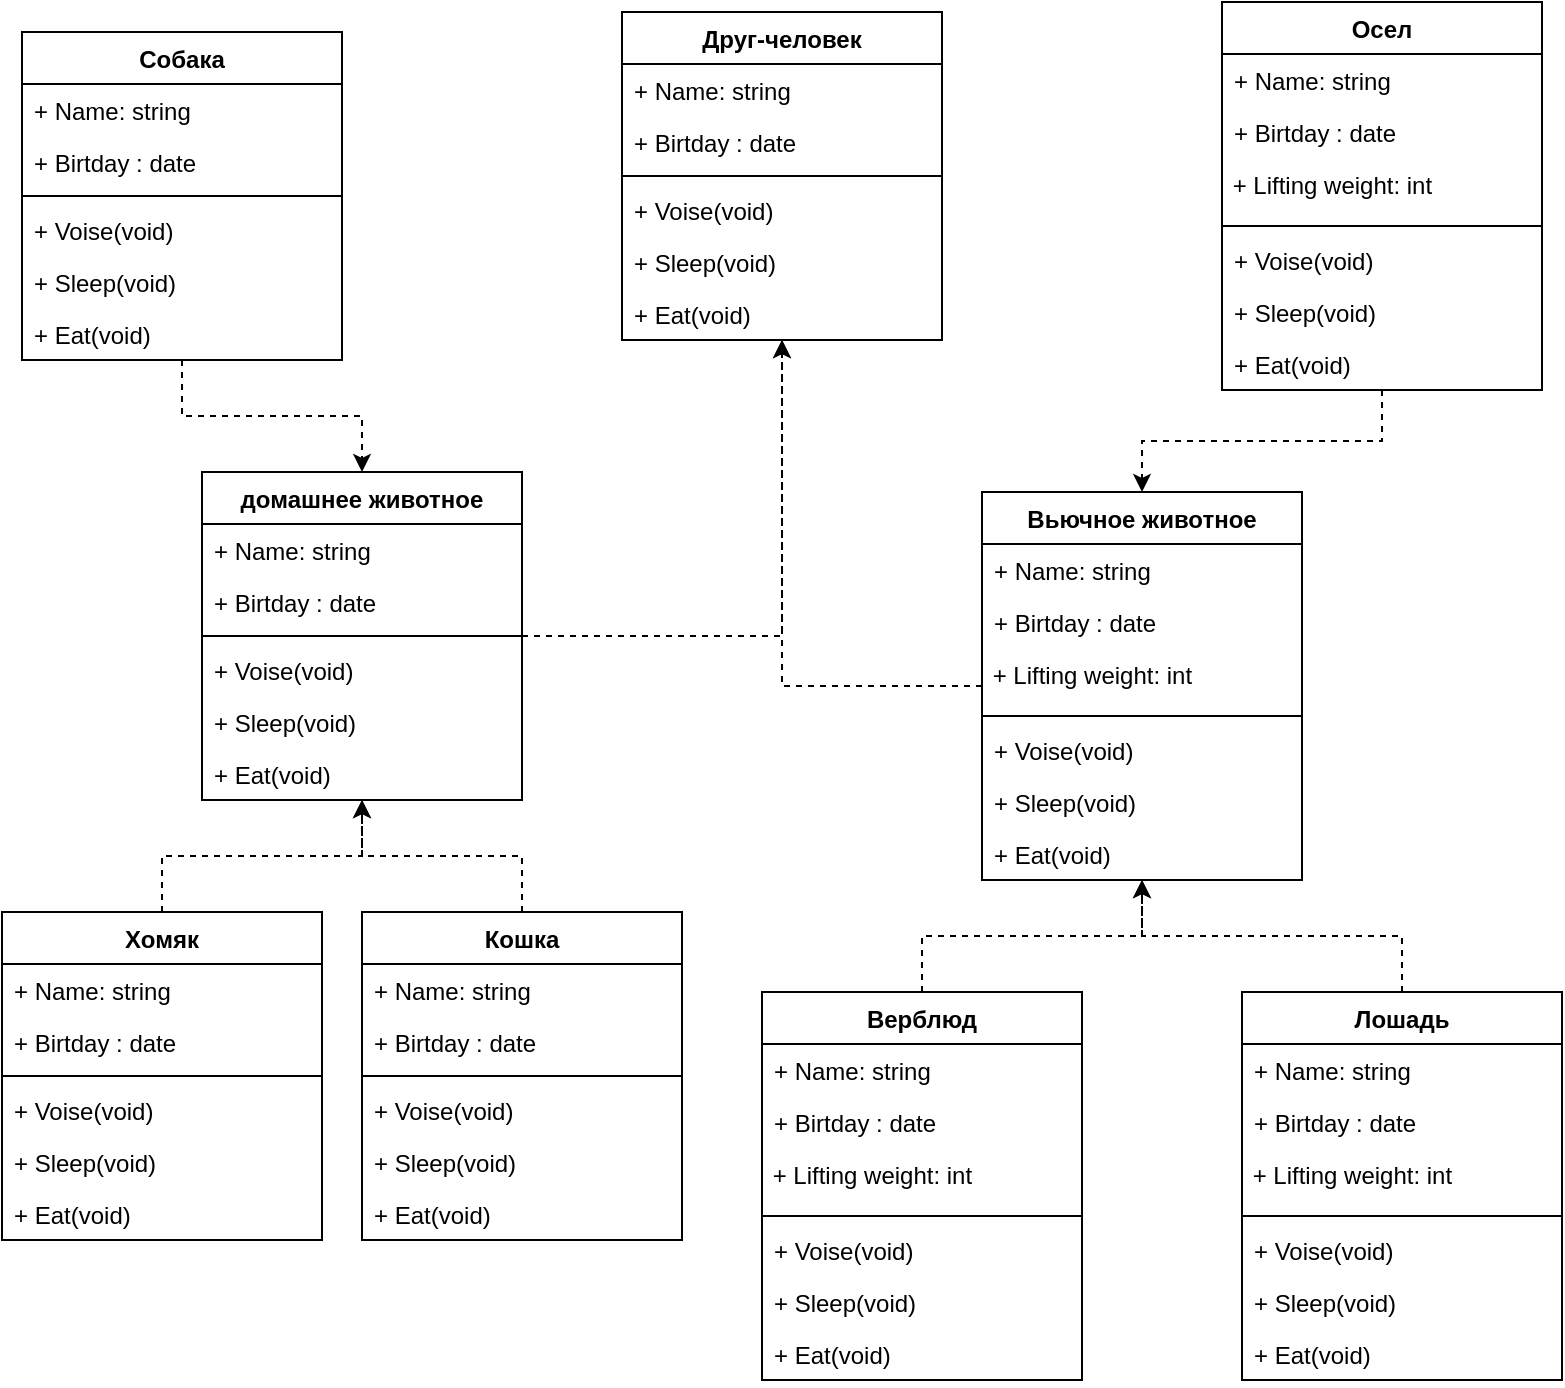 <mxfile version="19.0.3" type="device"><diagram id="R2lEEEUBdFMjLlhIrx00" name="Page-1"><mxGraphModel dx="1422" dy="897" grid="1" gridSize="10" guides="1" tooltips="1" connect="1" arrows="1" fold="1" page="1" pageScale="1" pageWidth="850" pageHeight="1100" math="0" shadow="0" extFonts="Permanent Marker^https://fonts.googleapis.com/css?family=Permanent+Marker"><root><mxCell id="0"/><mxCell id="1" parent="0"/><mxCell id="GSxFg-PIzHMh7uF5a8ec-13" value="Друг-человек" style="swimlane;fontStyle=1;align=center;verticalAlign=top;childLayout=stackLayout;horizontal=1;startSize=26;horizontalStack=0;resizeParent=1;resizeParentMax=0;resizeLast=0;collapsible=1;marginBottom=0;" parent="1" vertex="1"><mxGeometry x="330" y="30" width="160" height="164" as="geometry"/></mxCell><mxCell id="GSxFg-PIzHMh7uF5a8ec-17" value="+ Name: string" style="text;strokeColor=none;fillColor=none;align=left;verticalAlign=top;spacingLeft=4;spacingRight=4;overflow=hidden;rotatable=0;points=[[0,0.5],[1,0.5]];portConstraint=eastwest;" parent="GSxFg-PIzHMh7uF5a8ec-13" vertex="1"><mxGeometry y="26" width="160" height="26" as="geometry"/></mxCell><mxCell id="GSxFg-PIzHMh7uF5a8ec-18" value="+ Birtday : date" style="text;strokeColor=none;fillColor=none;align=left;verticalAlign=top;spacingLeft=4;spacingRight=4;overflow=hidden;rotatable=0;points=[[0,0.5],[1,0.5]];portConstraint=eastwest;" parent="GSxFg-PIzHMh7uF5a8ec-13" vertex="1"><mxGeometry y="52" width="160" height="26" as="geometry"/></mxCell><mxCell id="GSxFg-PIzHMh7uF5a8ec-15" value="" style="line;strokeWidth=1;fillColor=none;align=left;verticalAlign=middle;spacingTop=-1;spacingLeft=3;spacingRight=3;rotatable=0;labelPosition=right;points=[];portConstraint=eastwest;" parent="GSxFg-PIzHMh7uF5a8ec-13" vertex="1"><mxGeometry y="78" width="160" height="8" as="geometry"/></mxCell><mxCell id="GSxFg-PIzHMh7uF5a8ec-16" value="+ Voise(void)" style="text;strokeColor=none;fillColor=none;align=left;verticalAlign=top;spacingLeft=4;spacingRight=4;overflow=hidden;rotatable=0;points=[[0,0.5],[1,0.5]];portConstraint=eastwest;" parent="GSxFg-PIzHMh7uF5a8ec-13" vertex="1"><mxGeometry y="86" width="160" height="26" as="geometry"/></mxCell><mxCell id="GSxFg-PIzHMh7uF5a8ec-25" value="+ Sleep(void)" style="text;strokeColor=none;fillColor=none;align=left;verticalAlign=top;spacingLeft=4;spacingRight=4;overflow=hidden;rotatable=0;points=[[0,0.5],[1,0.5]];portConstraint=eastwest;" parent="GSxFg-PIzHMh7uF5a8ec-13" vertex="1"><mxGeometry y="112" width="160" height="26" as="geometry"/></mxCell><mxCell id="GSxFg-PIzHMh7uF5a8ec-24" value="+ Eat(void)" style="text;strokeColor=none;fillColor=none;align=left;verticalAlign=top;spacingLeft=4;spacingRight=4;overflow=hidden;rotatable=0;points=[[0,0.5],[1,0.5]];portConstraint=eastwest;" parent="GSxFg-PIzHMh7uF5a8ec-13" vertex="1"><mxGeometry y="138" width="160" height="26" as="geometry"/></mxCell><mxCell id="oMqRtHr2-zKsU379eCdc-5" style="edgeStyle=orthogonalEdgeStyle;rounded=0;orthogonalLoop=1;jettySize=auto;html=1;dashed=1;fontSize=11;endArrow=classic;endFill=1;" edge="1" parent="1" source="GSxFg-PIzHMh7uF5a8ec-27" target="GSxFg-PIzHMh7uF5a8ec-13"><mxGeometry relative="1" as="geometry"/></mxCell><mxCell id="GSxFg-PIzHMh7uF5a8ec-27" value="домашнее животное" style="swimlane;fontStyle=1;align=center;verticalAlign=top;childLayout=stackLayout;horizontal=1;startSize=26;horizontalStack=0;resizeParent=1;resizeParentMax=0;resizeLast=0;collapsible=1;marginBottom=0;" parent="1" vertex="1"><mxGeometry x="120" y="260" width="160" height="164" as="geometry"/></mxCell><mxCell id="GSxFg-PIzHMh7uF5a8ec-28" value="+ Name: string" style="text;strokeColor=none;fillColor=none;align=left;verticalAlign=top;spacingLeft=4;spacingRight=4;overflow=hidden;rotatable=0;points=[[0,0.5],[1,0.5]];portConstraint=eastwest;" parent="GSxFg-PIzHMh7uF5a8ec-27" vertex="1"><mxGeometry y="26" width="160" height="26" as="geometry"/></mxCell><mxCell id="GSxFg-PIzHMh7uF5a8ec-29" value="+ Birtday : date" style="text;strokeColor=none;fillColor=none;align=left;verticalAlign=top;spacingLeft=4;spacingRight=4;overflow=hidden;rotatable=0;points=[[0,0.5],[1,0.5]];portConstraint=eastwest;" parent="GSxFg-PIzHMh7uF5a8ec-27" vertex="1"><mxGeometry y="52" width="160" height="26" as="geometry"/></mxCell><mxCell id="GSxFg-PIzHMh7uF5a8ec-30" value="" style="line;strokeWidth=1;fillColor=none;align=left;verticalAlign=middle;spacingTop=-1;spacingLeft=3;spacingRight=3;rotatable=0;labelPosition=right;points=[];portConstraint=eastwest;" parent="GSxFg-PIzHMh7uF5a8ec-27" vertex="1"><mxGeometry y="78" width="160" height="8" as="geometry"/></mxCell><mxCell id="GSxFg-PIzHMh7uF5a8ec-31" value="+ Voise(void)" style="text;strokeColor=none;fillColor=none;align=left;verticalAlign=top;spacingLeft=4;spacingRight=4;overflow=hidden;rotatable=0;points=[[0,0.5],[1,0.5]];portConstraint=eastwest;" parent="GSxFg-PIzHMh7uF5a8ec-27" vertex="1"><mxGeometry y="86" width="160" height="26" as="geometry"/></mxCell><mxCell id="GSxFg-PIzHMh7uF5a8ec-32" value="+ Sleep(void)" style="text;strokeColor=none;fillColor=none;align=left;verticalAlign=top;spacingLeft=4;spacingRight=4;overflow=hidden;rotatable=0;points=[[0,0.5],[1,0.5]];portConstraint=eastwest;" parent="GSxFg-PIzHMh7uF5a8ec-27" vertex="1"><mxGeometry y="112" width="160" height="26" as="geometry"/></mxCell><mxCell id="GSxFg-PIzHMh7uF5a8ec-33" value="+ Eat(void)" style="text;strokeColor=none;fillColor=none;align=left;verticalAlign=top;spacingLeft=4;spacingRight=4;overflow=hidden;rotatable=0;points=[[0,0.5],[1,0.5]];portConstraint=eastwest;" parent="GSxFg-PIzHMh7uF5a8ec-27" vertex="1"><mxGeometry y="138" width="160" height="26" as="geometry"/></mxCell><mxCell id="oMqRtHr2-zKsU379eCdc-4" style="edgeStyle=orthogonalEdgeStyle;rounded=0;orthogonalLoop=1;jettySize=auto;html=1;dashed=1;fontSize=11;endArrow=classic;endFill=1;" edge="1" parent="1" source="GSxFg-PIzHMh7uF5a8ec-35" target="GSxFg-PIzHMh7uF5a8ec-13"><mxGeometry relative="1" as="geometry"/></mxCell><mxCell id="GSxFg-PIzHMh7uF5a8ec-35" value="Вьючное животное" style="swimlane;fontStyle=1;align=center;verticalAlign=top;childLayout=stackLayout;horizontal=1;startSize=26;horizontalStack=0;resizeParent=1;resizeParentMax=0;resizeLast=0;collapsible=1;marginBottom=0;" parent="1" vertex="1"><mxGeometry x="510" y="270" width="160" height="194" as="geometry"/></mxCell><mxCell id="GSxFg-PIzHMh7uF5a8ec-36" value="+ Name: string" style="text;strokeColor=none;fillColor=none;align=left;verticalAlign=top;spacingLeft=4;spacingRight=4;overflow=hidden;rotatable=0;points=[[0,0.5],[1,0.5]];portConstraint=eastwest;" parent="GSxFg-PIzHMh7uF5a8ec-35" vertex="1"><mxGeometry y="26" width="160" height="26" as="geometry"/></mxCell><mxCell id="GSxFg-PIzHMh7uF5a8ec-37" value="+ Birtday : date" style="text;strokeColor=none;fillColor=none;align=left;verticalAlign=top;spacingLeft=4;spacingRight=4;overflow=hidden;rotatable=0;points=[[0,0.5],[1,0.5]];portConstraint=eastwest;" parent="GSxFg-PIzHMh7uF5a8ec-35" vertex="1"><mxGeometry y="52" width="160" height="26" as="geometry"/></mxCell><mxCell id="GSxFg-PIzHMh7uF5a8ec-46" value="&amp;nbsp;+ Lifting weight: int" style="text;whiteSpace=wrap;html=1;" parent="GSxFg-PIzHMh7uF5a8ec-35" vertex="1"><mxGeometry y="78" width="160" height="30" as="geometry"/></mxCell><mxCell id="GSxFg-PIzHMh7uF5a8ec-38" value="" style="line;strokeWidth=1;fillColor=none;align=left;verticalAlign=middle;spacingTop=-1;spacingLeft=3;spacingRight=3;rotatable=0;labelPosition=right;points=[];portConstraint=eastwest;" parent="GSxFg-PIzHMh7uF5a8ec-35" vertex="1"><mxGeometry y="108" width="160" height="8" as="geometry"/></mxCell><mxCell id="GSxFg-PIzHMh7uF5a8ec-39" value="+ Voise(void)" style="text;strokeColor=none;fillColor=none;align=left;verticalAlign=top;spacingLeft=4;spacingRight=4;overflow=hidden;rotatable=0;points=[[0,0.5],[1,0.5]];portConstraint=eastwest;" parent="GSxFg-PIzHMh7uF5a8ec-35" vertex="1"><mxGeometry y="116" width="160" height="26" as="geometry"/></mxCell><mxCell id="GSxFg-PIzHMh7uF5a8ec-40" value="+ Sleep(void)" style="text;strokeColor=none;fillColor=none;align=left;verticalAlign=top;spacingLeft=4;spacingRight=4;overflow=hidden;rotatable=0;points=[[0,0.5],[1,0.5]];portConstraint=eastwest;" parent="GSxFg-PIzHMh7uF5a8ec-35" vertex="1"><mxGeometry y="142" width="160" height="26" as="geometry"/></mxCell><mxCell id="GSxFg-PIzHMh7uF5a8ec-41" value="+ Eat(void)" style="text;strokeColor=none;fillColor=none;align=left;verticalAlign=top;spacingLeft=4;spacingRight=4;overflow=hidden;rotatable=0;points=[[0,0.5],[1,0.5]];portConstraint=eastwest;" parent="GSxFg-PIzHMh7uF5a8ec-35" vertex="1"><mxGeometry y="168" width="160" height="26" as="geometry"/></mxCell><mxCell id="oMqRtHr2-zKsU379eCdc-9" style="edgeStyle=orthogonalEdgeStyle;rounded=0;orthogonalLoop=1;jettySize=auto;html=1;dashed=1;fontSize=11;endArrow=classic;endFill=1;" edge="1" parent="1" source="GSxFg-PIzHMh7uF5a8ec-47" target="GSxFg-PIzHMh7uF5a8ec-27"><mxGeometry relative="1" as="geometry"/></mxCell><mxCell id="GSxFg-PIzHMh7uF5a8ec-47" value="Собака" style="swimlane;fontStyle=1;align=center;verticalAlign=top;childLayout=stackLayout;horizontal=1;startSize=26;horizontalStack=0;resizeParent=1;resizeParentMax=0;resizeLast=0;collapsible=1;marginBottom=0;" parent="1" vertex="1"><mxGeometry x="30" y="40" width="160" height="164" as="geometry"/></mxCell><mxCell id="GSxFg-PIzHMh7uF5a8ec-48" value="+ Name: string" style="text;strokeColor=none;fillColor=none;align=left;verticalAlign=top;spacingLeft=4;spacingRight=4;overflow=hidden;rotatable=0;points=[[0,0.5],[1,0.5]];portConstraint=eastwest;" parent="GSxFg-PIzHMh7uF5a8ec-47" vertex="1"><mxGeometry y="26" width="160" height="26" as="geometry"/></mxCell><mxCell id="GSxFg-PIzHMh7uF5a8ec-49" value="+ Birtday : date" style="text;strokeColor=none;fillColor=none;align=left;verticalAlign=top;spacingLeft=4;spacingRight=4;overflow=hidden;rotatable=0;points=[[0,0.5],[1,0.5]];portConstraint=eastwest;" parent="GSxFg-PIzHMh7uF5a8ec-47" vertex="1"><mxGeometry y="52" width="160" height="26" as="geometry"/></mxCell><mxCell id="GSxFg-PIzHMh7uF5a8ec-50" value="" style="line;strokeWidth=1;fillColor=none;align=left;verticalAlign=middle;spacingTop=-1;spacingLeft=3;spacingRight=3;rotatable=0;labelPosition=right;points=[];portConstraint=eastwest;" parent="GSxFg-PIzHMh7uF5a8ec-47" vertex="1"><mxGeometry y="78" width="160" height="8" as="geometry"/></mxCell><mxCell id="GSxFg-PIzHMh7uF5a8ec-51" value="+ Voise(void)" style="text;strokeColor=none;fillColor=none;align=left;verticalAlign=top;spacingLeft=4;spacingRight=4;overflow=hidden;rotatable=0;points=[[0,0.5],[1,0.5]];portConstraint=eastwest;" parent="GSxFg-PIzHMh7uF5a8ec-47" vertex="1"><mxGeometry y="86" width="160" height="26" as="geometry"/></mxCell><mxCell id="GSxFg-PIzHMh7uF5a8ec-52" value="+ Sleep(void)" style="text;strokeColor=none;fillColor=none;align=left;verticalAlign=top;spacingLeft=4;spacingRight=4;overflow=hidden;rotatable=0;points=[[0,0.5],[1,0.5]];portConstraint=eastwest;" parent="GSxFg-PIzHMh7uF5a8ec-47" vertex="1"><mxGeometry y="112" width="160" height="26" as="geometry"/></mxCell><mxCell id="GSxFg-PIzHMh7uF5a8ec-53" value="+ Eat(void)" style="text;strokeColor=none;fillColor=none;align=left;verticalAlign=top;spacingLeft=4;spacingRight=4;overflow=hidden;rotatable=0;points=[[0,0.5],[1,0.5]];portConstraint=eastwest;" parent="GSxFg-PIzHMh7uF5a8ec-47" vertex="1"><mxGeometry y="138" width="160" height="26" as="geometry"/></mxCell><mxCell id="oMqRtHr2-zKsU379eCdc-8" style="edgeStyle=orthogonalEdgeStyle;rounded=0;orthogonalLoop=1;jettySize=auto;html=1;dashed=1;fontSize=11;endArrow=classic;endFill=1;" edge="1" parent="1" source="GSxFg-PIzHMh7uF5a8ec-54" target="GSxFg-PIzHMh7uF5a8ec-27"><mxGeometry relative="1" as="geometry"/></mxCell><mxCell id="GSxFg-PIzHMh7uF5a8ec-54" value="Кошка" style="swimlane;fontStyle=1;align=center;verticalAlign=top;childLayout=stackLayout;horizontal=1;startSize=26;horizontalStack=0;resizeParent=1;resizeParentMax=0;resizeLast=0;collapsible=1;marginBottom=0;" parent="1" vertex="1"><mxGeometry x="200" y="480" width="160" height="164" as="geometry"/></mxCell><mxCell id="GSxFg-PIzHMh7uF5a8ec-55" value="+ Name: string" style="text;strokeColor=none;fillColor=none;align=left;verticalAlign=top;spacingLeft=4;spacingRight=4;overflow=hidden;rotatable=0;points=[[0,0.5],[1,0.5]];portConstraint=eastwest;" parent="GSxFg-PIzHMh7uF5a8ec-54" vertex="1"><mxGeometry y="26" width="160" height="26" as="geometry"/></mxCell><mxCell id="GSxFg-PIzHMh7uF5a8ec-56" value="+ Birtday : date" style="text;strokeColor=none;fillColor=none;align=left;verticalAlign=top;spacingLeft=4;spacingRight=4;overflow=hidden;rotatable=0;points=[[0,0.5],[1,0.5]];portConstraint=eastwest;" parent="GSxFg-PIzHMh7uF5a8ec-54" vertex="1"><mxGeometry y="52" width="160" height="26" as="geometry"/></mxCell><mxCell id="GSxFg-PIzHMh7uF5a8ec-57" value="" style="line;strokeWidth=1;fillColor=none;align=left;verticalAlign=middle;spacingTop=-1;spacingLeft=3;spacingRight=3;rotatable=0;labelPosition=right;points=[];portConstraint=eastwest;" parent="GSxFg-PIzHMh7uF5a8ec-54" vertex="1"><mxGeometry y="78" width="160" height="8" as="geometry"/></mxCell><mxCell id="GSxFg-PIzHMh7uF5a8ec-58" value="+ Voise(void)" style="text;strokeColor=none;fillColor=none;align=left;verticalAlign=top;spacingLeft=4;spacingRight=4;overflow=hidden;rotatable=0;points=[[0,0.5],[1,0.5]];portConstraint=eastwest;" parent="GSxFg-PIzHMh7uF5a8ec-54" vertex="1"><mxGeometry y="86" width="160" height="26" as="geometry"/></mxCell><mxCell id="GSxFg-PIzHMh7uF5a8ec-59" value="+ Sleep(void)" style="text;strokeColor=none;fillColor=none;align=left;verticalAlign=top;spacingLeft=4;spacingRight=4;overflow=hidden;rotatable=0;points=[[0,0.5],[1,0.5]];portConstraint=eastwest;" parent="GSxFg-PIzHMh7uF5a8ec-54" vertex="1"><mxGeometry y="112" width="160" height="26" as="geometry"/></mxCell><mxCell id="GSxFg-PIzHMh7uF5a8ec-60" value="+ Eat(void)" style="text;strokeColor=none;fillColor=none;align=left;verticalAlign=top;spacingLeft=4;spacingRight=4;overflow=hidden;rotatable=0;points=[[0,0.5],[1,0.5]];portConstraint=eastwest;" parent="GSxFg-PIzHMh7uF5a8ec-54" vertex="1"><mxGeometry y="138" width="160" height="26" as="geometry"/></mxCell><mxCell id="oMqRtHr2-zKsU379eCdc-1" style="edgeStyle=orthogonalEdgeStyle;rounded=0;orthogonalLoop=1;jettySize=auto;html=1;dashed=1;fontSize=11;endArrow=classic;endFill=1;" edge="1" parent="1" source="GSxFg-PIzHMh7uF5a8ec-61" target="GSxFg-PIzHMh7uF5a8ec-27"><mxGeometry relative="1" as="geometry"/></mxCell><mxCell id="GSxFg-PIzHMh7uF5a8ec-61" value="Хомяк" style="swimlane;fontStyle=1;align=center;verticalAlign=top;childLayout=stackLayout;horizontal=1;startSize=26;horizontalStack=0;resizeParent=1;resizeParentMax=0;resizeLast=0;collapsible=1;marginBottom=0;" parent="1" vertex="1"><mxGeometry x="20" y="480" width="160" height="164" as="geometry"/></mxCell><mxCell id="GSxFg-PIzHMh7uF5a8ec-62" value="+ Name: string" style="text;strokeColor=none;fillColor=none;align=left;verticalAlign=top;spacingLeft=4;spacingRight=4;overflow=hidden;rotatable=0;points=[[0,0.5],[1,0.5]];portConstraint=eastwest;" parent="GSxFg-PIzHMh7uF5a8ec-61" vertex="1"><mxGeometry y="26" width="160" height="26" as="geometry"/></mxCell><mxCell id="GSxFg-PIzHMh7uF5a8ec-63" value="+ Birtday : date" style="text;strokeColor=none;fillColor=none;align=left;verticalAlign=top;spacingLeft=4;spacingRight=4;overflow=hidden;rotatable=0;points=[[0,0.5],[1,0.5]];portConstraint=eastwest;" parent="GSxFg-PIzHMh7uF5a8ec-61" vertex="1"><mxGeometry y="52" width="160" height="26" as="geometry"/></mxCell><mxCell id="GSxFg-PIzHMh7uF5a8ec-64" value="" style="line;strokeWidth=1;fillColor=none;align=left;verticalAlign=middle;spacingTop=-1;spacingLeft=3;spacingRight=3;rotatable=0;labelPosition=right;points=[];portConstraint=eastwest;" parent="GSxFg-PIzHMh7uF5a8ec-61" vertex="1"><mxGeometry y="78" width="160" height="8" as="geometry"/></mxCell><mxCell id="GSxFg-PIzHMh7uF5a8ec-65" value="+ Voise(void)" style="text;strokeColor=none;fillColor=none;align=left;verticalAlign=top;spacingLeft=4;spacingRight=4;overflow=hidden;rotatable=0;points=[[0,0.5],[1,0.5]];portConstraint=eastwest;" parent="GSxFg-PIzHMh7uF5a8ec-61" vertex="1"><mxGeometry y="86" width="160" height="26" as="geometry"/></mxCell><mxCell id="GSxFg-PIzHMh7uF5a8ec-66" value="+ Sleep(void)" style="text;strokeColor=none;fillColor=none;align=left;verticalAlign=top;spacingLeft=4;spacingRight=4;overflow=hidden;rotatable=0;points=[[0,0.5],[1,0.5]];portConstraint=eastwest;" parent="GSxFg-PIzHMh7uF5a8ec-61" vertex="1"><mxGeometry y="112" width="160" height="26" as="geometry"/></mxCell><mxCell id="GSxFg-PIzHMh7uF5a8ec-67" value="+ Eat(void)" style="text;strokeColor=none;fillColor=none;align=left;verticalAlign=top;spacingLeft=4;spacingRight=4;overflow=hidden;rotatable=0;points=[[0,0.5],[1,0.5]];portConstraint=eastwest;" parent="GSxFg-PIzHMh7uF5a8ec-61" vertex="1"><mxGeometry y="138" width="160" height="26" as="geometry"/></mxCell><mxCell id="oMqRtHr2-zKsU379eCdc-7" style="edgeStyle=orthogonalEdgeStyle;rounded=0;orthogonalLoop=1;jettySize=auto;html=1;dashed=1;fontSize=11;endArrow=classic;endFill=1;" edge="1" parent="1" source="GSxFg-PIzHMh7uF5a8ec-68" target="GSxFg-PIzHMh7uF5a8ec-35"><mxGeometry relative="1" as="geometry"/></mxCell><mxCell id="GSxFg-PIzHMh7uF5a8ec-68" value="Верблюд" style="swimlane;fontStyle=1;align=center;verticalAlign=top;childLayout=stackLayout;horizontal=1;startSize=26;horizontalStack=0;resizeParent=1;resizeParentMax=0;resizeLast=0;collapsible=1;marginBottom=0;" parent="1" vertex="1"><mxGeometry x="400" y="520" width="160" height="194" as="geometry"/></mxCell><mxCell id="GSxFg-PIzHMh7uF5a8ec-69" value="+ Name: string" style="text;strokeColor=none;fillColor=none;align=left;verticalAlign=top;spacingLeft=4;spacingRight=4;overflow=hidden;rotatable=0;points=[[0,0.5],[1,0.5]];portConstraint=eastwest;" parent="GSxFg-PIzHMh7uF5a8ec-68" vertex="1"><mxGeometry y="26" width="160" height="26" as="geometry"/></mxCell><mxCell id="GSxFg-PIzHMh7uF5a8ec-70" value="+ Birtday : date" style="text;strokeColor=none;fillColor=none;align=left;verticalAlign=top;spacingLeft=4;spacingRight=4;overflow=hidden;rotatable=0;points=[[0,0.5],[1,0.5]];portConstraint=eastwest;" parent="GSxFg-PIzHMh7uF5a8ec-68" vertex="1"><mxGeometry y="52" width="160" height="26" as="geometry"/></mxCell><mxCell id="GSxFg-PIzHMh7uF5a8ec-71" value="&amp;nbsp;+ Lifting weight: int" style="text;whiteSpace=wrap;html=1;" parent="GSxFg-PIzHMh7uF5a8ec-68" vertex="1"><mxGeometry y="78" width="160" height="30" as="geometry"/></mxCell><mxCell id="GSxFg-PIzHMh7uF5a8ec-72" value="" style="line;strokeWidth=1;fillColor=none;align=left;verticalAlign=middle;spacingTop=-1;spacingLeft=3;spacingRight=3;rotatable=0;labelPosition=right;points=[];portConstraint=eastwest;" parent="GSxFg-PIzHMh7uF5a8ec-68" vertex="1"><mxGeometry y="108" width="160" height="8" as="geometry"/></mxCell><mxCell id="GSxFg-PIzHMh7uF5a8ec-73" value="+ Voise(void)" style="text;strokeColor=none;fillColor=none;align=left;verticalAlign=top;spacingLeft=4;spacingRight=4;overflow=hidden;rotatable=0;points=[[0,0.5],[1,0.5]];portConstraint=eastwest;" parent="GSxFg-PIzHMh7uF5a8ec-68" vertex="1"><mxGeometry y="116" width="160" height="26" as="geometry"/></mxCell><mxCell id="GSxFg-PIzHMh7uF5a8ec-74" value="+ Sleep(void)" style="text;strokeColor=none;fillColor=none;align=left;verticalAlign=top;spacingLeft=4;spacingRight=4;overflow=hidden;rotatable=0;points=[[0,0.5],[1,0.5]];portConstraint=eastwest;" parent="GSxFg-PIzHMh7uF5a8ec-68" vertex="1"><mxGeometry y="142" width="160" height="26" as="geometry"/></mxCell><mxCell id="GSxFg-PIzHMh7uF5a8ec-75" value="+ Eat(void)" style="text;strokeColor=none;fillColor=none;align=left;verticalAlign=top;spacingLeft=4;spacingRight=4;overflow=hidden;rotatable=0;points=[[0,0.5],[1,0.5]];portConstraint=eastwest;" parent="GSxFg-PIzHMh7uF5a8ec-68" vertex="1"><mxGeometry y="168" width="160" height="26" as="geometry"/></mxCell><mxCell id="oMqRtHr2-zKsU379eCdc-2" style="edgeStyle=orthogonalEdgeStyle;rounded=0;orthogonalLoop=1;jettySize=auto;html=1;dashed=1;fontSize=11;endArrow=classic;endFill=1;" edge="1" parent="1" source="GSxFg-PIzHMh7uF5a8ec-76" target="GSxFg-PIzHMh7uF5a8ec-35"><mxGeometry relative="1" as="geometry"/></mxCell><mxCell id="GSxFg-PIzHMh7uF5a8ec-76" value="Лошадь" style="swimlane;fontStyle=1;align=center;verticalAlign=top;childLayout=stackLayout;horizontal=1;startSize=26;horizontalStack=0;resizeParent=1;resizeParentMax=0;resizeLast=0;collapsible=1;marginBottom=0;" parent="1" vertex="1"><mxGeometry x="640" y="520" width="160" height="194" as="geometry"/></mxCell><mxCell id="GSxFg-PIzHMh7uF5a8ec-77" value="+ Name: string" style="text;strokeColor=none;fillColor=none;align=left;verticalAlign=top;spacingLeft=4;spacingRight=4;overflow=hidden;rotatable=0;points=[[0,0.5],[1,0.5]];portConstraint=eastwest;" parent="GSxFg-PIzHMh7uF5a8ec-76" vertex="1"><mxGeometry y="26" width="160" height="26" as="geometry"/></mxCell><mxCell id="GSxFg-PIzHMh7uF5a8ec-78" value="+ Birtday : date" style="text;strokeColor=none;fillColor=none;align=left;verticalAlign=top;spacingLeft=4;spacingRight=4;overflow=hidden;rotatable=0;points=[[0,0.5],[1,0.5]];portConstraint=eastwest;" parent="GSxFg-PIzHMh7uF5a8ec-76" vertex="1"><mxGeometry y="52" width="160" height="26" as="geometry"/></mxCell><mxCell id="GSxFg-PIzHMh7uF5a8ec-79" value="&amp;nbsp;+ Lifting weight: int" style="text;whiteSpace=wrap;html=1;" parent="GSxFg-PIzHMh7uF5a8ec-76" vertex="1"><mxGeometry y="78" width="160" height="30" as="geometry"/></mxCell><mxCell id="GSxFg-PIzHMh7uF5a8ec-80" value="" style="line;strokeWidth=1;fillColor=none;align=left;verticalAlign=middle;spacingTop=-1;spacingLeft=3;spacingRight=3;rotatable=0;labelPosition=right;points=[];portConstraint=eastwest;" parent="GSxFg-PIzHMh7uF5a8ec-76" vertex="1"><mxGeometry y="108" width="160" height="8" as="geometry"/></mxCell><mxCell id="GSxFg-PIzHMh7uF5a8ec-81" value="+ Voise(void)" style="text;strokeColor=none;fillColor=none;align=left;verticalAlign=top;spacingLeft=4;spacingRight=4;overflow=hidden;rotatable=0;points=[[0,0.5],[1,0.5]];portConstraint=eastwest;" parent="GSxFg-PIzHMh7uF5a8ec-76" vertex="1"><mxGeometry y="116" width="160" height="26" as="geometry"/></mxCell><mxCell id="GSxFg-PIzHMh7uF5a8ec-82" value="+ Sleep(void)" style="text;strokeColor=none;fillColor=none;align=left;verticalAlign=top;spacingLeft=4;spacingRight=4;overflow=hidden;rotatable=0;points=[[0,0.5],[1,0.5]];portConstraint=eastwest;" parent="GSxFg-PIzHMh7uF5a8ec-76" vertex="1"><mxGeometry y="142" width="160" height="26" as="geometry"/></mxCell><mxCell id="GSxFg-PIzHMh7uF5a8ec-83" value="+ Eat(void)" style="text;strokeColor=none;fillColor=none;align=left;verticalAlign=top;spacingLeft=4;spacingRight=4;overflow=hidden;rotatable=0;points=[[0,0.5],[1,0.5]];portConstraint=eastwest;" parent="GSxFg-PIzHMh7uF5a8ec-76" vertex="1"><mxGeometry y="168" width="160" height="26" as="geometry"/></mxCell><mxCell id="oMqRtHr2-zKsU379eCdc-3" style="edgeStyle=orthogonalEdgeStyle;rounded=0;orthogonalLoop=1;jettySize=auto;html=1;dashed=1;fontSize=11;endArrow=classic;endFill=1;" edge="1" parent="1" source="GSxFg-PIzHMh7uF5a8ec-84" target="GSxFg-PIzHMh7uF5a8ec-35"><mxGeometry relative="1" as="geometry"/></mxCell><mxCell id="GSxFg-PIzHMh7uF5a8ec-84" value="Осел" style="swimlane;fontStyle=1;align=center;verticalAlign=top;childLayout=stackLayout;horizontal=1;startSize=26;horizontalStack=0;resizeParent=1;resizeParentMax=0;resizeLast=0;collapsible=1;marginBottom=0;" parent="1" vertex="1"><mxGeometry x="630" y="25" width="160" height="194" as="geometry"/></mxCell><mxCell id="GSxFg-PIzHMh7uF5a8ec-85" value="+ Name: string" style="text;strokeColor=none;fillColor=none;align=left;verticalAlign=top;spacingLeft=4;spacingRight=4;overflow=hidden;rotatable=0;points=[[0,0.5],[1,0.5]];portConstraint=eastwest;" parent="GSxFg-PIzHMh7uF5a8ec-84" vertex="1"><mxGeometry y="26" width="160" height="26" as="geometry"/></mxCell><mxCell id="GSxFg-PIzHMh7uF5a8ec-86" value="+ Birtday : date" style="text;strokeColor=none;fillColor=none;align=left;verticalAlign=top;spacingLeft=4;spacingRight=4;overflow=hidden;rotatable=0;points=[[0,0.5],[1,0.5]];portConstraint=eastwest;" parent="GSxFg-PIzHMh7uF5a8ec-84" vertex="1"><mxGeometry y="52" width="160" height="26" as="geometry"/></mxCell><mxCell id="GSxFg-PIzHMh7uF5a8ec-87" value="&amp;nbsp;+ Lifting weight: int" style="text;whiteSpace=wrap;html=1;" parent="GSxFg-PIzHMh7uF5a8ec-84" vertex="1"><mxGeometry y="78" width="160" height="30" as="geometry"/></mxCell><mxCell id="GSxFg-PIzHMh7uF5a8ec-88" value="" style="line;strokeWidth=1;fillColor=none;align=left;verticalAlign=middle;spacingTop=-1;spacingLeft=3;spacingRight=3;rotatable=0;labelPosition=right;points=[];portConstraint=eastwest;" parent="GSxFg-PIzHMh7uF5a8ec-84" vertex="1"><mxGeometry y="108" width="160" height="8" as="geometry"/></mxCell><mxCell id="GSxFg-PIzHMh7uF5a8ec-89" value="+ Voise(void)" style="text;strokeColor=none;fillColor=none;align=left;verticalAlign=top;spacingLeft=4;spacingRight=4;overflow=hidden;rotatable=0;points=[[0,0.5],[1,0.5]];portConstraint=eastwest;" parent="GSxFg-PIzHMh7uF5a8ec-84" vertex="1"><mxGeometry y="116" width="160" height="26" as="geometry"/></mxCell><mxCell id="GSxFg-PIzHMh7uF5a8ec-90" value="+ Sleep(void)" style="text;strokeColor=none;fillColor=none;align=left;verticalAlign=top;spacingLeft=4;spacingRight=4;overflow=hidden;rotatable=0;points=[[0,0.5],[1,0.5]];portConstraint=eastwest;" parent="GSxFg-PIzHMh7uF5a8ec-84" vertex="1"><mxGeometry y="142" width="160" height="26" as="geometry"/></mxCell><mxCell id="GSxFg-PIzHMh7uF5a8ec-91" value="+ Eat(void)" style="text;strokeColor=none;fillColor=none;align=left;verticalAlign=top;spacingLeft=4;spacingRight=4;overflow=hidden;rotatable=0;points=[[0,0.5],[1,0.5]];portConstraint=eastwest;" parent="GSxFg-PIzHMh7uF5a8ec-84" vertex="1"><mxGeometry y="168" width="160" height="26" as="geometry"/></mxCell></root></mxGraphModel></diagram></mxfile>